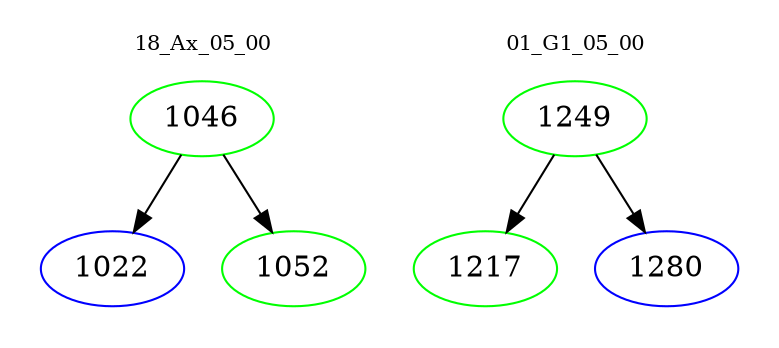 digraph{
subgraph cluster_0 {
color = white
label = "18_Ax_05_00";
fontsize=10;
T0_1046 [label="1046", color="green"]
T0_1046 -> T0_1022 [color="black"]
T0_1022 [label="1022", color="blue"]
T0_1046 -> T0_1052 [color="black"]
T0_1052 [label="1052", color="green"]
}
subgraph cluster_1 {
color = white
label = "01_G1_05_00";
fontsize=10;
T1_1249 [label="1249", color="green"]
T1_1249 -> T1_1217 [color="black"]
T1_1217 [label="1217", color="green"]
T1_1249 -> T1_1280 [color="black"]
T1_1280 [label="1280", color="blue"]
}
}
